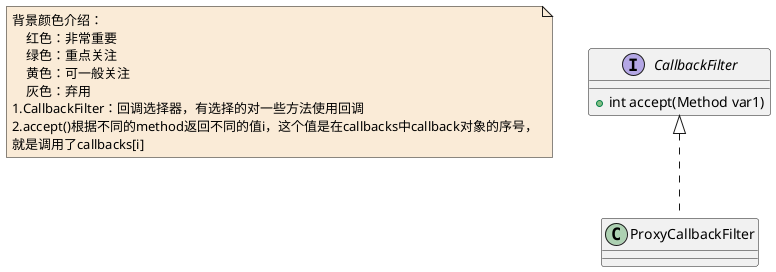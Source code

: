 @startuml

note  as N1 #FAEBD7
    背景颜色介绍：
        红色：非常重要
        绿色：重点关注
        黄色：可一般关注
        灰色：弃用
    1.CallbackFilter：回调选择器，有选择的对一些方法使用回调
    2.accept()根据不同的method返回不同的值i，这个值是在callbacks中callback对象的序号，
    就是调用了callbacks[i]
end note


interface CallbackFilter
CallbackFilter : +int accept(Method var1)
class ProxyCallbackFilter



CallbackFilter <|.. ProxyCallbackFilter



@enduml